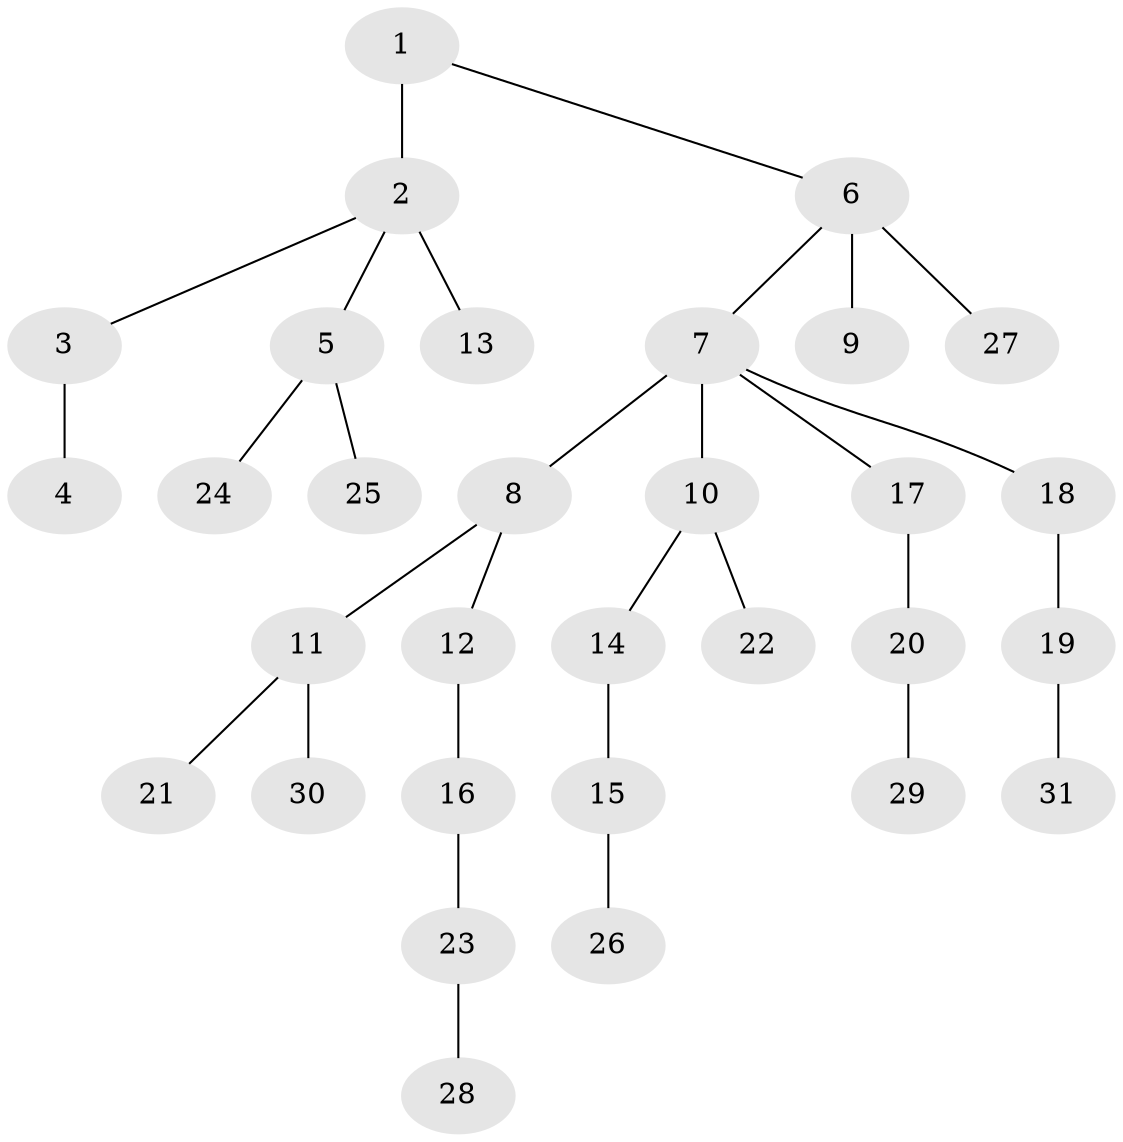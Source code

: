 // original degree distribution, {2: 0.22330097087378642, 6: 0.019417475728155338, 3: 0.14563106796116504, 4: 0.05825242718446602, 1: 0.5048543689320388, 5: 0.04854368932038835}
// Generated by graph-tools (version 1.1) at 2025/51/03/04/25 22:51:57]
// undirected, 31 vertices, 30 edges
graph export_dot {
  node [color=gray90,style=filled];
  1;
  2;
  3;
  4;
  5;
  6;
  7;
  8;
  9;
  10;
  11;
  12;
  13;
  14;
  15;
  16;
  17;
  18;
  19;
  20;
  21;
  22;
  23;
  24;
  25;
  26;
  27;
  28;
  29;
  30;
  31;
  1 -- 2 [weight=2.0];
  1 -- 6 [weight=1.0];
  2 -- 3 [weight=1.0];
  2 -- 5 [weight=1.0];
  2 -- 13 [weight=1.0];
  3 -- 4 [weight=2.0];
  5 -- 24 [weight=1.0];
  5 -- 25 [weight=1.0];
  6 -- 7 [weight=1.0];
  6 -- 9 [weight=2.0];
  6 -- 27 [weight=1.0];
  7 -- 8 [weight=1.0];
  7 -- 10 [weight=1.0];
  7 -- 17 [weight=1.0];
  7 -- 18 [weight=1.0];
  8 -- 11 [weight=1.0];
  8 -- 12 [weight=1.0];
  10 -- 14 [weight=1.0];
  10 -- 22 [weight=1.0];
  11 -- 21 [weight=1.0];
  11 -- 30 [weight=1.0];
  12 -- 16 [weight=2.0];
  14 -- 15 [weight=2.0];
  15 -- 26 [weight=1.0];
  16 -- 23 [weight=1.0];
  17 -- 20 [weight=1.0];
  18 -- 19 [weight=1.0];
  19 -- 31 [weight=1.0];
  20 -- 29 [weight=1.0];
  23 -- 28 [weight=2.0];
}
